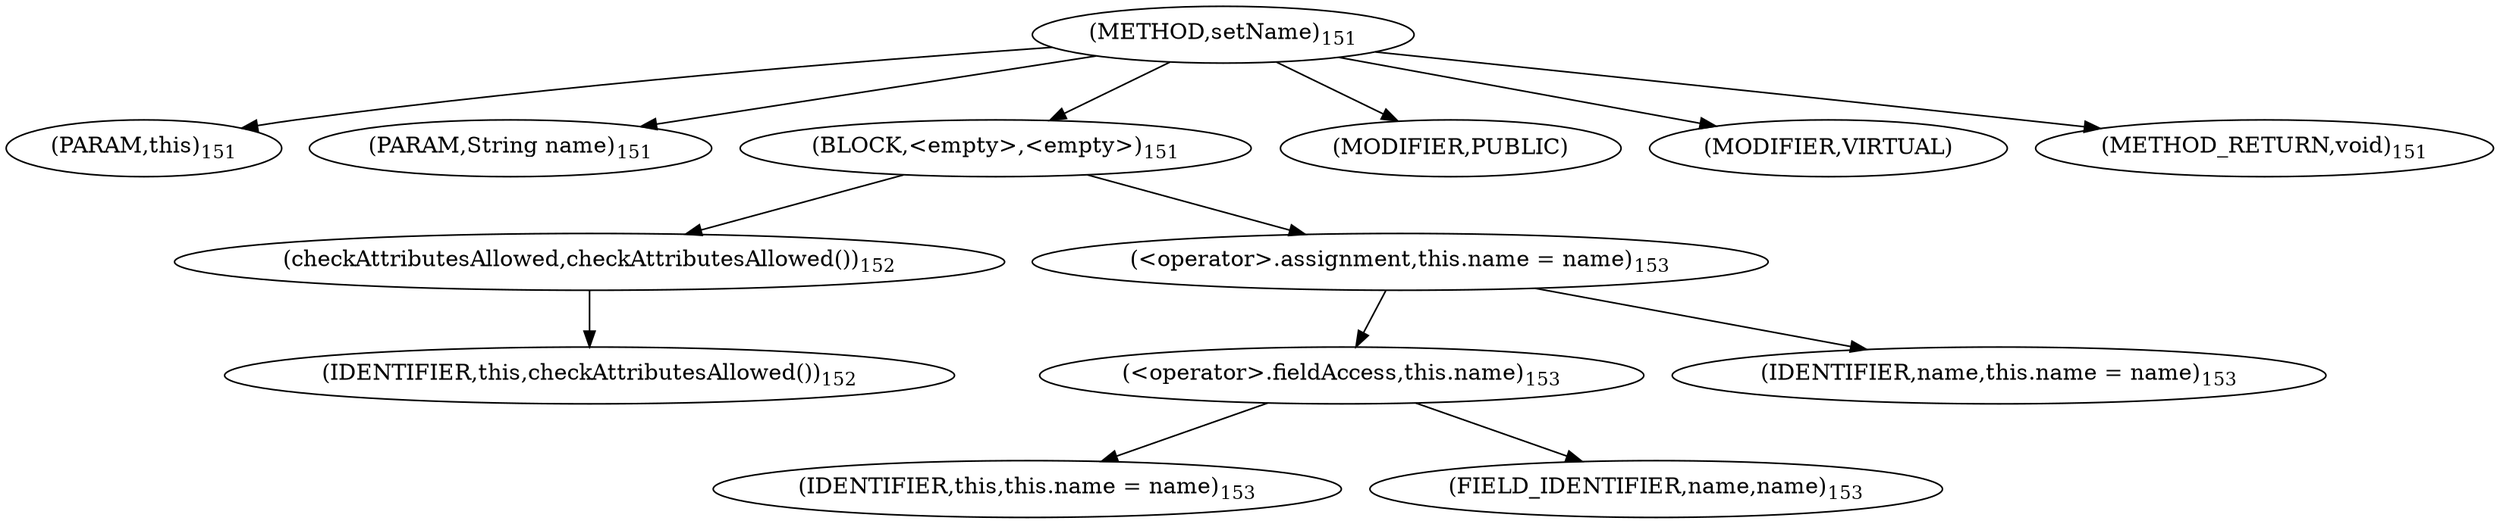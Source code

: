 digraph "setName" {  
"285" [label = <(METHOD,setName)<SUB>151</SUB>> ]
"20" [label = <(PARAM,this)<SUB>151</SUB>> ]
"286" [label = <(PARAM,String name)<SUB>151</SUB>> ]
"287" [label = <(BLOCK,&lt;empty&gt;,&lt;empty&gt;)<SUB>151</SUB>> ]
"288" [label = <(checkAttributesAllowed,checkAttributesAllowed())<SUB>152</SUB>> ]
"19" [label = <(IDENTIFIER,this,checkAttributesAllowed())<SUB>152</SUB>> ]
"289" [label = <(&lt;operator&gt;.assignment,this.name = name)<SUB>153</SUB>> ]
"290" [label = <(&lt;operator&gt;.fieldAccess,this.name)<SUB>153</SUB>> ]
"21" [label = <(IDENTIFIER,this,this.name = name)<SUB>153</SUB>> ]
"291" [label = <(FIELD_IDENTIFIER,name,name)<SUB>153</SUB>> ]
"292" [label = <(IDENTIFIER,name,this.name = name)<SUB>153</SUB>> ]
"293" [label = <(MODIFIER,PUBLIC)> ]
"294" [label = <(MODIFIER,VIRTUAL)> ]
"295" [label = <(METHOD_RETURN,void)<SUB>151</SUB>> ]
  "285" -> "20" 
  "285" -> "286" 
  "285" -> "287" 
  "285" -> "293" 
  "285" -> "294" 
  "285" -> "295" 
  "287" -> "288" 
  "287" -> "289" 
  "288" -> "19" 
  "289" -> "290" 
  "289" -> "292" 
  "290" -> "21" 
  "290" -> "291" 
}

